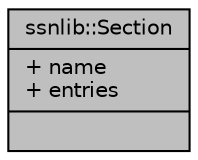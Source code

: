 digraph "ssnlib::Section"
{
  edge [fontname="Helvetica",fontsize="10",labelfontname="Helvetica",labelfontsize="10"];
  node [fontname="Helvetica",fontsize="10",shape=record];
  Node1 [label="{ssnlib::Section\n|+ name\l+ entries\l|}",height=0.2,width=0.4,color="black", fillcolor="grey75", style="filled", fontcolor="black"];
}
